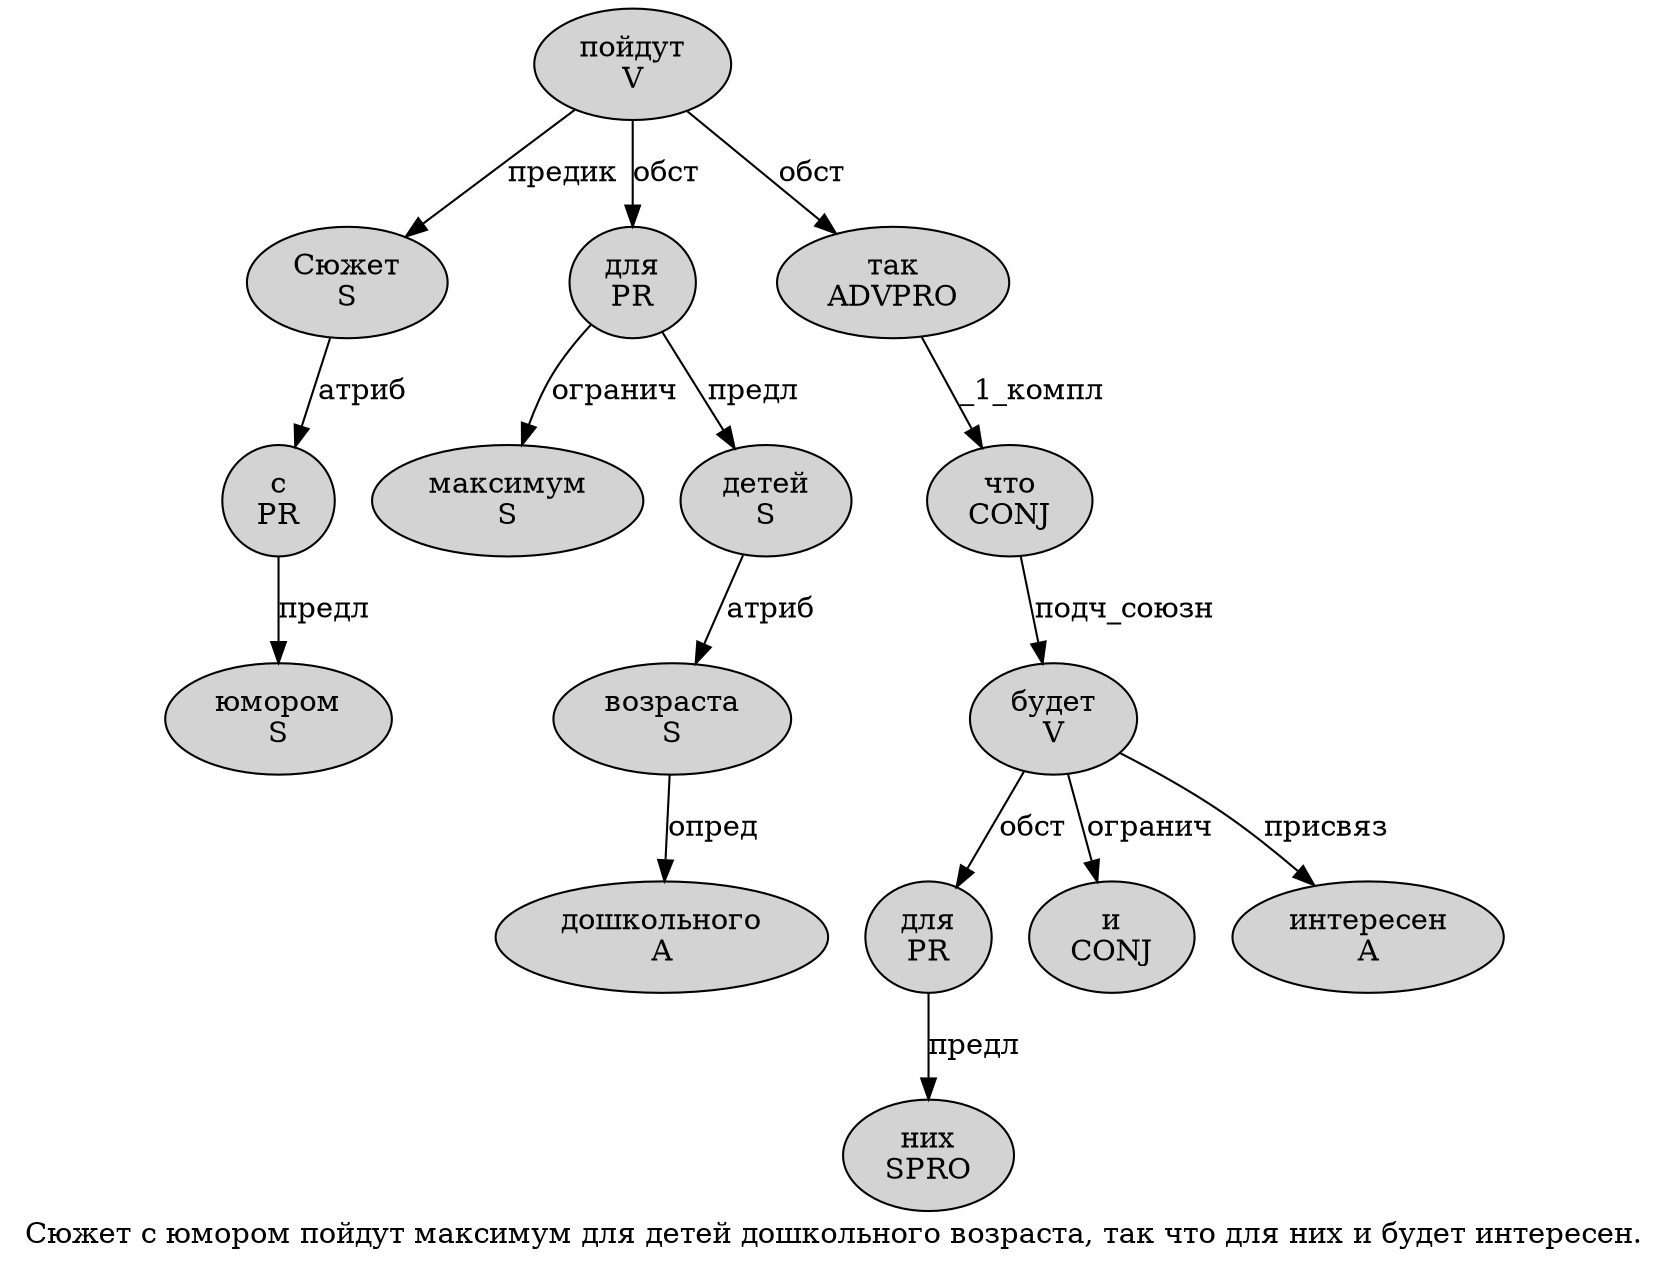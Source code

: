 digraph SENTENCE_2926 {
	graph [label="Сюжет с юмором пойдут максимум для детей дошкольного возраста, так что для них и будет интересен."]
	node [style=filled]
		0 [label="Сюжет
S" color="" fillcolor=lightgray penwidth=1 shape=ellipse]
		1 [label="с
PR" color="" fillcolor=lightgray penwidth=1 shape=ellipse]
		2 [label="юмором
S" color="" fillcolor=lightgray penwidth=1 shape=ellipse]
		3 [label="пойдут
V" color="" fillcolor=lightgray penwidth=1 shape=ellipse]
		4 [label="максимум
S" color="" fillcolor=lightgray penwidth=1 shape=ellipse]
		5 [label="для
PR" color="" fillcolor=lightgray penwidth=1 shape=ellipse]
		6 [label="детей
S" color="" fillcolor=lightgray penwidth=1 shape=ellipse]
		7 [label="дошкольного
A" color="" fillcolor=lightgray penwidth=1 shape=ellipse]
		8 [label="возраста
S" color="" fillcolor=lightgray penwidth=1 shape=ellipse]
		10 [label="так
ADVPRO" color="" fillcolor=lightgray penwidth=1 shape=ellipse]
		11 [label="что
CONJ" color="" fillcolor=lightgray penwidth=1 shape=ellipse]
		12 [label="для
PR" color="" fillcolor=lightgray penwidth=1 shape=ellipse]
		13 [label="них
SPRO" color="" fillcolor=lightgray penwidth=1 shape=ellipse]
		14 [label="и
CONJ" color="" fillcolor=lightgray penwidth=1 shape=ellipse]
		15 [label="будет
V" color="" fillcolor=lightgray penwidth=1 shape=ellipse]
		16 [label="интересен
A" color="" fillcolor=lightgray penwidth=1 shape=ellipse]
			1 -> 2 [label="предл"]
			0 -> 1 [label="атриб"]
			15 -> 12 [label="обст"]
			15 -> 14 [label="огранич"]
			15 -> 16 [label="присвяз"]
			11 -> 15 [label="подч_союзн"]
			10 -> 11 [label="_1_компл"]
			6 -> 8 [label="атриб"]
			3 -> 0 [label="предик"]
			3 -> 5 [label="обст"]
			3 -> 10 [label="обст"]
			12 -> 13 [label="предл"]
			8 -> 7 [label="опред"]
			5 -> 4 [label="огранич"]
			5 -> 6 [label="предл"]
}